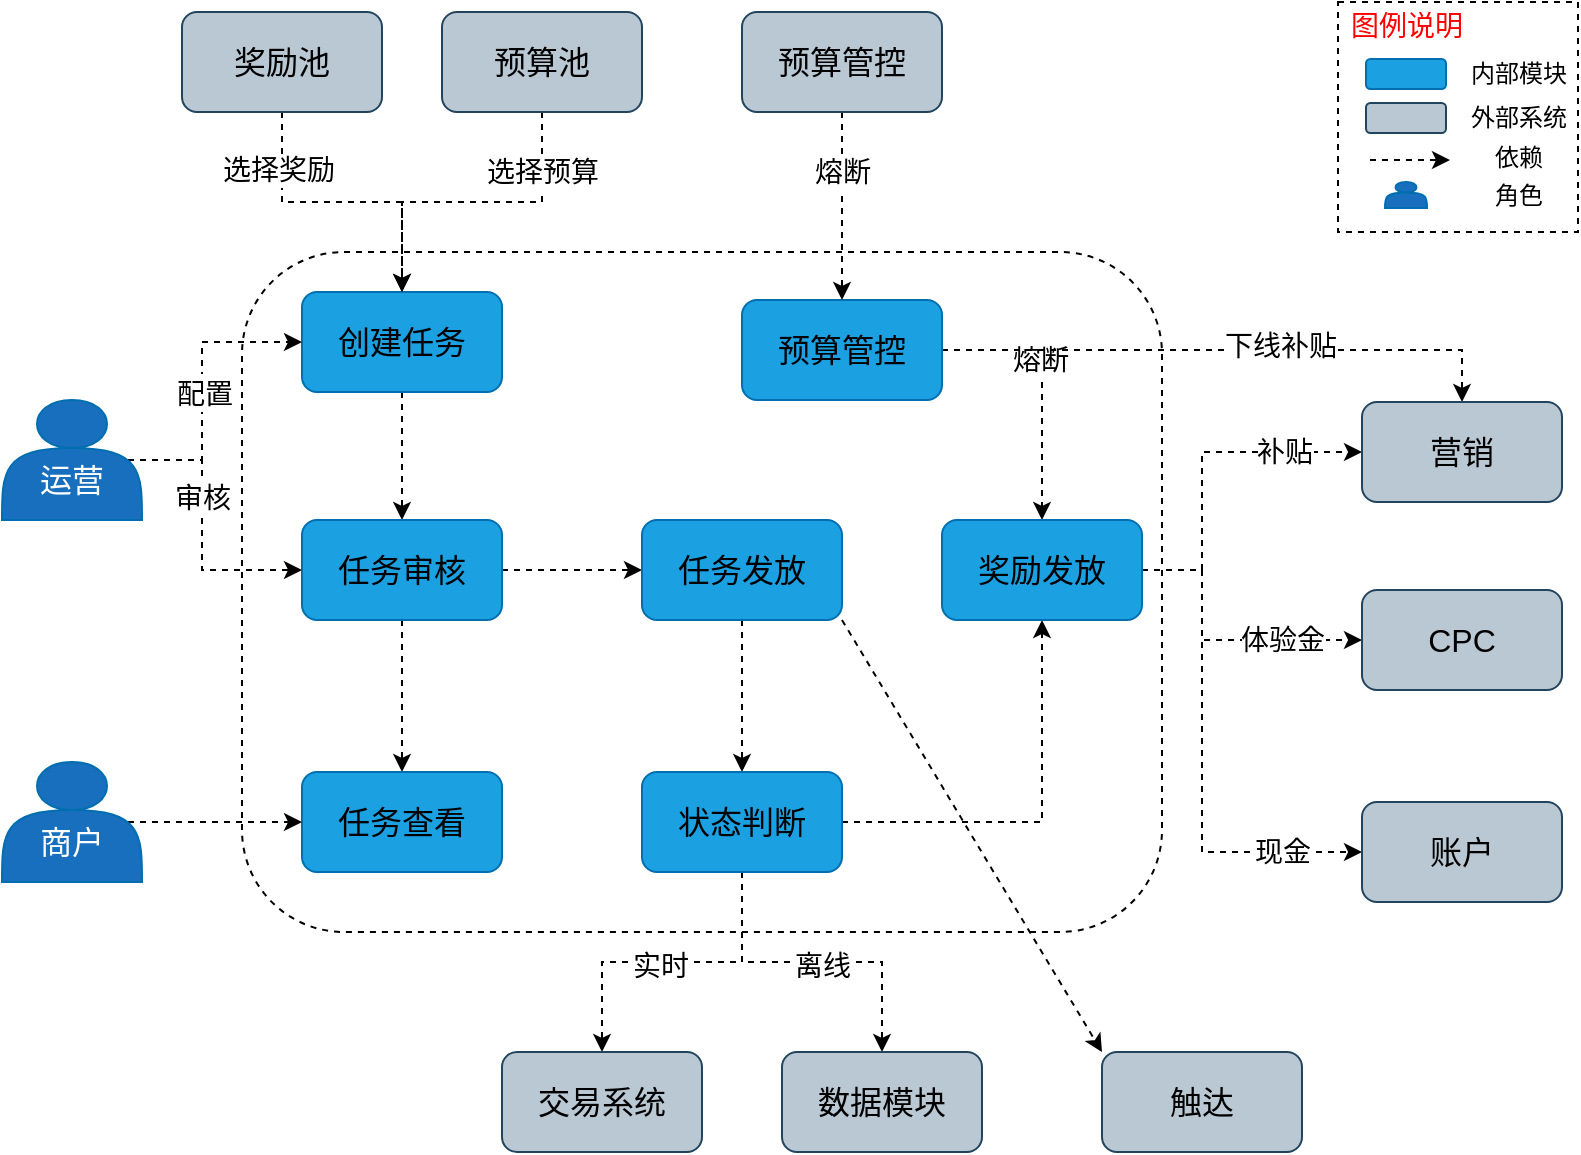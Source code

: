 <mxfile version="12.6.6" type="github">
  <diagram id="x_FaIlI_H5_Zrhrs0Eig" name="业务全景">
    <mxGraphModel dx="519" dy="614" grid="1" gridSize="10" guides="1" tooltips="1" connect="1" arrows="1" fold="1" page="1" pageScale="1" pageWidth="827" pageHeight="1169" math="0" shadow="0">
      <root>
        <mxCell id="0"/>
        <mxCell id="1" parent="0"/>
        <mxCell id="Eg2ai3Ubf1dQmXdRh79p-2" value="" style="rounded=1;whiteSpace=wrap;html=1;dashed=1;" vertex="1" parent="1">
          <mxGeometry x="130" y="130" width="460" height="340" as="geometry"/>
        </mxCell>
        <mxCell id="Eg2ai3Ubf1dQmXdRh79p-6" style="edgeStyle=orthogonalEdgeStyle;rounded=0;orthogonalLoop=1;jettySize=auto;html=1;exitX=0.5;exitY=1;exitDx=0;exitDy=0;fontSize=16;fontColor=#000000;dashed=1;" edge="1" parent="1" source="Eg2ai3Ubf1dQmXdRh79p-3" target="Eg2ai3Ubf1dQmXdRh79p-4">
          <mxGeometry relative="1" as="geometry"/>
        </mxCell>
        <mxCell id="Eg2ai3Ubf1dQmXdRh79p-3" value="创建任务" style="rounded=1;whiteSpace=wrap;html=1;fillColor=#1ba1e2;strokeColor=#006EAF;fontColor=#000000;fontSize=16;" vertex="1" parent="1">
          <mxGeometry x="160" y="150" width="100" height="50" as="geometry"/>
        </mxCell>
        <mxCell id="Eg2ai3Ubf1dQmXdRh79p-7" style="edgeStyle=orthogonalEdgeStyle;rounded=0;orthogonalLoop=1;jettySize=auto;html=1;exitX=0.5;exitY=1;exitDx=0;exitDy=0;dashed=1;fontSize=16;fontColor=#000000;" edge="1" parent="1" source="Eg2ai3Ubf1dQmXdRh79p-4" target="Eg2ai3Ubf1dQmXdRh79p-5">
          <mxGeometry relative="1" as="geometry"/>
        </mxCell>
        <mxCell id="Eg2ai3Ubf1dQmXdRh79p-22" style="edgeStyle=none;rounded=0;orthogonalLoop=1;jettySize=auto;html=1;exitX=1;exitY=0.5;exitDx=0;exitDy=0;dashed=1;fontSize=14;fontColor=#000000;" edge="1" parent="1" source="Eg2ai3Ubf1dQmXdRh79p-4" target="Eg2ai3Ubf1dQmXdRh79p-17">
          <mxGeometry relative="1" as="geometry"/>
        </mxCell>
        <mxCell id="Eg2ai3Ubf1dQmXdRh79p-4" value="任务审核" style="rounded=1;whiteSpace=wrap;html=1;fillColor=#1ba1e2;strokeColor=#006EAF;fontColor=#000000;fontSize=16;" vertex="1" parent="1">
          <mxGeometry x="160" y="264" width="100" height="50" as="geometry"/>
        </mxCell>
        <mxCell id="Eg2ai3Ubf1dQmXdRh79p-5" value="任务查看" style="rounded=1;whiteSpace=wrap;html=1;fillColor=#1ba1e2;strokeColor=#006EAF;fontColor=#000000;fontSize=16;" vertex="1" parent="1">
          <mxGeometry x="160" y="390" width="100" height="50" as="geometry"/>
        </mxCell>
        <mxCell id="Eg2ai3Ubf1dQmXdRh79p-13" style="rounded=0;orthogonalLoop=1;jettySize=auto;html=1;exitX=0.9;exitY=0.5;exitDx=0;exitDy=0;exitPerimeter=0;entryX=0;entryY=0.5;entryDx=0;entryDy=0;dashed=1;fontSize=16;fontColor=#000000;edgeStyle=orthogonalEdgeStyle;" edge="1" parent="1" source="Eg2ai3Ubf1dQmXdRh79p-8" target="Eg2ai3Ubf1dQmXdRh79p-3">
          <mxGeometry relative="1" as="geometry">
            <Array as="points">
              <mxPoint x="110" y="234"/>
              <mxPoint x="110" y="175"/>
            </Array>
          </mxGeometry>
        </mxCell>
        <mxCell id="Eg2ai3Ubf1dQmXdRh79p-15" value="&lt;font style=&quot;font-size: 14px&quot;&gt;配置&lt;/font&gt;" style="text;html=1;align=center;verticalAlign=middle;resizable=0;points=[];labelBackgroundColor=#ffffff;fontSize=16;fontColor=#000000;" vertex="1" connectable="0" parent="Eg2ai3Ubf1dQmXdRh79p-13">
          <mxGeometry x="-0.024" y="-1" relative="1" as="geometry">
            <mxPoint as="offset"/>
          </mxGeometry>
        </mxCell>
        <mxCell id="Eg2ai3Ubf1dQmXdRh79p-14" style="edgeStyle=orthogonalEdgeStyle;rounded=0;orthogonalLoop=1;jettySize=auto;html=1;exitX=0.9;exitY=0.5;exitDx=0;exitDy=0;exitPerimeter=0;entryX=0;entryY=0.5;entryDx=0;entryDy=0;dashed=1;fontSize=16;fontColor=#000000;" edge="1" parent="1" source="Eg2ai3Ubf1dQmXdRh79p-8" target="Eg2ai3Ubf1dQmXdRh79p-4">
          <mxGeometry relative="1" as="geometry">
            <Array as="points">
              <mxPoint x="110" y="234"/>
              <mxPoint x="110" y="289"/>
            </Array>
          </mxGeometry>
        </mxCell>
        <mxCell id="Eg2ai3Ubf1dQmXdRh79p-16" value="审核" style="text;html=1;align=center;verticalAlign=middle;resizable=0;points=[];labelBackgroundColor=#ffffff;fontSize=14;fontColor=#000000;" vertex="1" connectable="0" parent="Eg2ai3Ubf1dQmXdRh79p-14">
          <mxGeometry x="-0.21" y="-1" relative="1" as="geometry">
            <mxPoint x="1" as="offset"/>
          </mxGeometry>
        </mxCell>
        <mxCell id="Eg2ai3Ubf1dQmXdRh79p-8" value="&lt;br&gt;运营" style="shape=actor;whiteSpace=wrap;html=1;fillColor=#176FBD;fontSize=16;fontColor=#ffffff;strokeColor=#006EAF;" vertex="1" parent="1">
          <mxGeometry x="10" y="204" width="70" height="60" as="geometry"/>
        </mxCell>
        <mxCell id="Eg2ai3Ubf1dQmXdRh79p-12" style="edgeStyle=orthogonalEdgeStyle;rounded=0;orthogonalLoop=1;jettySize=auto;html=1;exitX=0.9;exitY=0.5;exitDx=0;exitDy=0;exitPerimeter=0;dashed=1;fontSize=16;fontColor=#000000;" edge="1" parent="1" source="Eg2ai3Ubf1dQmXdRh79p-11" target="Eg2ai3Ubf1dQmXdRh79p-5">
          <mxGeometry relative="1" as="geometry"/>
        </mxCell>
        <mxCell id="Eg2ai3Ubf1dQmXdRh79p-11" value="&lt;br&gt;商户" style="shape=actor;whiteSpace=wrap;html=1;fillColor=#176FBD;fontSize=16;fontColor=#ffffff;strokeColor=#006EAF;" vertex="1" parent="1">
          <mxGeometry x="10" y="385" width="70" height="60" as="geometry"/>
        </mxCell>
        <mxCell id="Eg2ai3Ubf1dQmXdRh79p-25" style="edgeStyle=none;rounded=0;orthogonalLoop=1;jettySize=auto;html=1;exitX=0.5;exitY=1;exitDx=0;exitDy=0;dashed=1;fontSize=14;fontColor=#000000;" edge="1" parent="1" source="Eg2ai3Ubf1dQmXdRh79p-17" target="Eg2ai3Ubf1dQmXdRh79p-24">
          <mxGeometry relative="1" as="geometry"/>
        </mxCell>
        <mxCell id="Eg2ai3Ubf1dQmXdRh79p-67" style="rounded=0;orthogonalLoop=1;jettySize=auto;html=1;exitX=1;exitY=1;exitDx=0;exitDy=0;entryX=0;entryY=0;entryDx=0;entryDy=0;dashed=1;fontSize=12;fontColor=#000000;" edge="1" parent="1" source="Eg2ai3Ubf1dQmXdRh79p-17" target="Eg2ai3Ubf1dQmXdRh79p-66">
          <mxGeometry relative="1" as="geometry"/>
        </mxCell>
        <mxCell id="Eg2ai3Ubf1dQmXdRh79p-17" value="任务发放" style="rounded=1;whiteSpace=wrap;html=1;fillColor=#1ba1e2;strokeColor=#006EAF;fontColor=#000000;fontSize=16;" vertex="1" parent="1">
          <mxGeometry x="330" y="264" width="100" height="50" as="geometry"/>
        </mxCell>
        <mxCell id="Eg2ai3Ubf1dQmXdRh79p-47" style="edgeStyle=orthogonalEdgeStyle;rounded=0;orthogonalLoop=1;jettySize=auto;html=1;exitX=0.5;exitY=1;exitDx=0;exitDy=0;entryX=0.5;entryY=0;entryDx=0;entryDy=0;dashed=1;fontSize=14;fontColor=#000000;" edge="1" parent="1" source="Eg2ai3Ubf1dQmXdRh79p-18" target="Eg2ai3Ubf1dQmXdRh79p-3">
          <mxGeometry relative="1" as="geometry"/>
        </mxCell>
        <mxCell id="Eg2ai3Ubf1dQmXdRh79p-49" value="选择预算" style="text;html=1;align=center;verticalAlign=middle;resizable=0;points=[];labelBackgroundColor=#ffffff;fontSize=14;fontColor=#000000;" vertex="1" connectable="0" parent="Eg2ai3Ubf1dQmXdRh79p-47">
          <mxGeometry x="-0.738" relative="1" as="geometry">
            <mxPoint y="9" as="offset"/>
          </mxGeometry>
        </mxCell>
        <mxCell id="Eg2ai3Ubf1dQmXdRh79p-18" value="预算池" style="rounded=1;whiteSpace=wrap;html=1;fillColor=#bac8d3;strokeColor=#23445d;fontSize=16;" vertex="1" parent="1">
          <mxGeometry x="230" y="10" width="100" height="50" as="geometry"/>
        </mxCell>
        <mxCell id="Eg2ai3Ubf1dQmXdRh79p-21" style="edgeStyle=orthogonalEdgeStyle;rounded=0;orthogonalLoop=1;jettySize=auto;html=1;exitX=0.5;exitY=1;exitDx=0;exitDy=0;entryX=0.5;entryY=0;entryDx=0;entryDy=0;dashed=1;fontSize=14;fontColor=#000000;" edge="1" parent="1" source="Eg2ai3Ubf1dQmXdRh79p-19" target="Eg2ai3Ubf1dQmXdRh79p-3">
          <mxGeometry relative="1" as="geometry"/>
        </mxCell>
        <mxCell id="Eg2ai3Ubf1dQmXdRh79p-48" value="选择奖励" style="text;html=1;align=center;verticalAlign=middle;resizable=0;points=[];labelBackgroundColor=#ffffff;fontSize=14;fontColor=#000000;" vertex="1" connectable="0" parent="Eg2ai3Ubf1dQmXdRh79p-21">
          <mxGeometry x="-0.613" y="-2" relative="1" as="geometry">
            <mxPoint as="offset"/>
          </mxGeometry>
        </mxCell>
        <mxCell id="Eg2ai3Ubf1dQmXdRh79p-19" value="奖励池" style="rounded=1;whiteSpace=wrap;html=1;fillColor=#bac8d3;strokeColor=#23445d;fontSize=16;" vertex="1" parent="1">
          <mxGeometry x="100" y="10" width="100" height="50" as="geometry"/>
        </mxCell>
        <mxCell id="Eg2ai3Ubf1dQmXdRh79p-29" style="edgeStyle=orthogonalEdgeStyle;rounded=0;orthogonalLoop=1;jettySize=auto;html=1;exitX=1;exitY=0.5;exitDx=0;exitDy=0;dashed=1;fontSize=14;fontColor=#000000;" edge="1" parent="1" source="Eg2ai3Ubf1dQmXdRh79p-23" target="Eg2ai3Ubf1dQmXdRh79p-27">
          <mxGeometry relative="1" as="geometry"/>
        </mxCell>
        <mxCell id="Eg2ai3Ubf1dQmXdRh79p-46" value="熔断" style="text;html=1;align=center;verticalAlign=middle;resizable=0;points=[];labelBackgroundColor=#ffffff;fontSize=14;fontColor=#000000;" vertex="1" connectable="0" parent="Eg2ai3Ubf1dQmXdRh79p-29">
          <mxGeometry x="-0.189" y="-1" relative="1" as="geometry">
            <mxPoint as="offset"/>
          </mxGeometry>
        </mxCell>
        <mxCell id="Eg2ai3Ubf1dQmXdRh79p-53" style="edgeStyle=orthogonalEdgeStyle;rounded=0;orthogonalLoop=1;jettySize=auto;html=1;exitX=1;exitY=0.5;exitDx=0;exitDy=0;entryX=0.5;entryY=0;entryDx=0;entryDy=0;dashed=1;fontSize=14;fontColor=#000000;" edge="1" parent="1" source="Eg2ai3Ubf1dQmXdRh79p-23" target="Eg2ai3Ubf1dQmXdRh79p-50">
          <mxGeometry relative="1" as="geometry"/>
        </mxCell>
        <mxCell id="Eg2ai3Ubf1dQmXdRh79p-54" value="下线补贴" style="text;html=1;align=center;verticalAlign=middle;resizable=0;points=[];labelBackgroundColor=#ffffff;fontSize=14;fontColor=#000000;" vertex="1" connectable="0" parent="Eg2ai3Ubf1dQmXdRh79p-53">
          <mxGeometry x="0.178" y="2" relative="1" as="geometry">
            <mxPoint as="offset"/>
          </mxGeometry>
        </mxCell>
        <mxCell id="Eg2ai3Ubf1dQmXdRh79p-23" value="预算管控" style="rounded=1;whiteSpace=wrap;html=1;fillColor=#1ba1e2;strokeColor=#006EAF;fontColor=#000000;fontSize=16;" vertex="1" parent="1">
          <mxGeometry x="380" y="154" width="100" height="50" as="geometry"/>
        </mxCell>
        <mxCell id="Eg2ai3Ubf1dQmXdRh79p-28" style="edgeStyle=orthogonalEdgeStyle;rounded=0;orthogonalLoop=1;jettySize=auto;html=1;exitX=1;exitY=0.5;exitDx=0;exitDy=0;entryX=0.5;entryY=1;entryDx=0;entryDy=0;dashed=1;fontSize=14;fontColor=#000000;" edge="1" parent="1" source="Eg2ai3Ubf1dQmXdRh79p-24" target="Eg2ai3Ubf1dQmXdRh79p-27">
          <mxGeometry relative="1" as="geometry"/>
        </mxCell>
        <mxCell id="Eg2ai3Ubf1dQmXdRh79p-34" style="edgeStyle=orthogonalEdgeStyle;rounded=0;orthogonalLoop=1;jettySize=auto;html=1;exitX=0.5;exitY=1;exitDx=0;exitDy=0;dashed=1;fontSize=14;fontColor=#000000;" edge="1" parent="1" source="Eg2ai3Ubf1dQmXdRh79p-24" target="Eg2ai3Ubf1dQmXdRh79p-32">
          <mxGeometry relative="1" as="geometry"/>
        </mxCell>
        <mxCell id="Eg2ai3Ubf1dQmXdRh79p-43" value="实时" style="text;html=1;align=center;verticalAlign=middle;resizable=0;points=[];labelBackgroundColor=#ffffff;fontSize=14;fontColor=#000000;" vertex="1" connectable="0" parent="Eg2ai3Ubf1dQmXdRh79p-34">
          <mxGeometry x="0.075" y="2" relative="1" as="geometry">
            <mxPoint as="offset"/>
          </mxGeometry>
        </mxCell>
        <mxCell id="Eg2ai3Ubf1dQmXdRh79p-42" style="edgeStyle=orthogonalEdgeStyle;rounded=0;orthogonalLoop=1;jettySize=auto;html=1;exitX=0.5;exitY=1;exitDx=0;exitDy=0;dashed=1;fontSize=14;fontColor=#000000;" edge="1" parent="1" source="Eg2ai3Ubf1dQmXdRh79p-24" target="Eg2ai3Ubf1dQmXdRh79p-33">
          <mxGeometry relative="1" as="geometry"/>
        </mxCell>
        <mxCell id="Eg2ai3Ubf1dQmXdRh79p-44" value="离线" style="text;html=1;align=center;verticalAlign=middle;resizable=0;points=[];labelBackgroundColor=#ffffff;fontSize=14;fontColor=#000000;" vertex="1" connectable="0" parent="Eg2ai3Ubf1dQmXdRh79p-42">
          <mxGeometry x="0.525" y="1" relative="1" as="geometry">
            <mxPoint x="-31" y="-5" as="offset"/>
          </mxGeometry>
        </mxCell>
        <mxCell id="Eg2ai3Ubf1dQmXdRh79p-24" value="状态判断" style="rounded=1;whiteSpace=wrap;html=1;fillColor=#1ba1e2;strokeColor=#006EAF;fontColor=#000000;fontSize=16;" vertex="1" parent="1">
          <mxGeometry x="330" y="390" width="100" height="50" as="geometry"/>
        </mxCell>
        <mxCell id="Eg2ai3Ubf1dQmXdRh79p-38" style="edgeStyle=orthogonalEdgeStyle;rounded=0;orthogonalLoop=1;jettySize=auto;html=1;exitX=1;exitY=0.5;exitDx=0;exitDy=0;entryX=0;entryY=0.5;entryDx=0;entryDy=0;dashed=1;fontSize=14;fontColor=#000000;" edge="1" parent="1" target="Eg2ai3Ubf1dQmXdRh79p-36">
          <mxGeometry relative="1" as="geometry">
            <mxPoint x="580" y="289" as="sourcePoint"/>
            <Array as="points">
              <mxPoint x="610" y="289"/>
              <mxPoint x="610" y="324"/>
            </Array>
          </mxGeometry>
        </mxCell>
        <mxCell id="Eg2ai3Ubf1dQmXdRh79p-40" value="体验金" style="text;html=1;align=center;verticalAlign=middle;resizable=0;points=[];labelBackgroundColor=#ffffff;fontSize=14;fontColor=#000000;" vertex="1" connectable="0" parent="Eg2ai3Ubf1dQmXdRh79p-38">
          <mxGeometry x="0.141" relative="1" as="geometry">
            <mxPoint x="22" as="offset"/>
          </mxGeometry>
        </mxCell>
        <mxCell id="Eg2ai3Ubf1dQmXdRh79p-39" style="edgeStyle=orthogonalEdgeStyle;rounded=0;orthogonalLoop=1;jettySize=auto;html=1;exitX=1;exitY=0.5;exitDx=0;exitDy=0;entryX=0;entryY=0.5;entryDx=0;entryDy=0;dashed=1;fontSize=14;fontColor=#000000;" edge="1" parent="1" target="Eg2ai3Ubf1dQmXdRh79p-37">
          <mxGeometry relative="1" as="geometry">
            <mxPoint x="580" y="289" as="sourcePoint"/>
            <Array as="points">
              <mxPoint x="610" y="289"/>
              <mxPoint x="610" y="430"/>
            </Array>
          </mxGeometry>
        </mxCell>
        <mxCell id="Eg2ai3Ubf1dQmXdRh79p-41" value="现金" style="text;html=1;align=center;verticalAlign=middle;resizable=0;points=[];labelBackgroundColor=#ffffff;fontSize=14;fontColor=#000000;" vertex="1" connectable="0" parent="Eg2ai3Ubf1dQmXdRh79p-39">
          <mxGeometry x="0.305" y="1" relative="1" as="geometry">
            <mxPoint x="39" y="7" as="offset"/>
          </mxGeometry>
        </mxCell>
        <mxCell id="Eg2ai3Ubf1dQmXdRh79p-51" style="edgeStyle=orthogonalEdgeStyle;rounded=0;orthogonalLoop=1;jettySize=auto;html=1;exitX=1;exitY=0.5;exitDx=0;exitDy=0;entryX=0;entryY=0.5;entryDx=0;entryDy=0;dashed=1;fontSize=14;fontColor=#000000;" edge="1" parent="1" target="Eg2ai3Ubf1dQmXdRh79p-50">
          <mxGeometry relative="1" as="geometry">
            <mxPoint x="580" y="289" as="sourcePoint"/>
            <Array as="points">
              <mxPoint x="610" y="289"/>
              <mxPoint x="610" y="230"/>
            </Array>
          </mxGeometry>
        </mxCell>
        <mxCell id="Eg2ai3Ubf1dQmXdRh79p-52" value="补贴" style="text;html=1;align=center;verticalAlign=middle;resizable=0;points=[];labelBackgroundColor=#ffffff;fontSize=14;fontColor=#000000;" vertex="1" connectable="0" parent="Eg2ai3Ubf1dQmXdRh79p-51">
          <mxGeometry x="0.696" y="-1" relative="1" as="geometry">
            <mxPoint x="-14" y="-1" as="offset"/>
          </mxGeometry>
        </mxCell>
        <mxCell id="Eg2ai3Ubf1dQmXdRh79p-27" value="奖励发放" style="rounded=1;whiteSpace=wrap;html=1;fillColor=#1ba1e2;strokeColor=#006EAF;fontColor=#000000;fontSize=16;" vertex="1" parent="1">
          <mxGeometry x="480" y="264" width="100" height="50" as="geometry"/>
        </mxCell>
        <mxCell id="Eg2ai3Ubf1dQmXdRh79p-31" style="edgeStyle=orthogonalEdgeStyle;rounded=0;orthogonalLoop=1;jettySize=auto;html=1;exitX=0.5;exitY=1;exitDx=0;exitDy=0;dashed=1;fontSize=14;fontColor=#000000;" edge="1" parent="1" source="Eg2ai3Ubf1dQmXdRh79p-30" target="Eg2ai3Ubf1dQmXdRh79p-23">
          <mxGeometry relative="1" as="geometry"/>
        </mxCell>
        <mxCell id="Eg2ai3Ubf1dQmXdRh79p-45" value="熔断" style="text;html=1;align=center;verticalAlign=middle;resizable=0;points=[];labelBackgroundColor=#ffffff;fontSize=14;fontColor=#000000;" vertex="1" connectable="0" parent="Eg2ai3Ubf1dQmXdRh79p-31">
          <mxGeometry x="-0.641" y="1" relative="1" as="geometry">
            <mxPoint x="-1" y="13" as="offset"/>
          </mxGeometry>
        </mxCell>
        <mxCell id="Eg2ai3Ubf1dQmXdRh79p-30" value="预算管控" style="rounded=1;whiteSpace=wrap;html=1;fillColor=#bac8d3;strokeColor=#23445d;fontSize=16;" vertex="1" parent="1">
          <mxGeometry x="380" y="10" width="100" height="50" as="geometry"/>
        </mxCell>
        <mxCell id="Eg2ai3Ubf1dQmXdRh79p-32" value="交易系统" style="rounded=1;whiteSpace=wrap;html=1;fillColor=#bac8d3;strokeColor=#23445d;fontSize=16;" vertex="1" parent="1">
          <mxGeometry x="260" y="530" width="100" height="50" as="geometry"/>
        </mxCell>
        <mxCell id="Eg2ai3Ubf1dQmXdRh79p-33" value="数据模块" style="rounded=1;whiteSpace=wrap;html=1;fillColor=#bac8d3;strokeColor=#23445d;fontSize=16;" vertex="1" parent="1">
          <mxGeometry x="400" y="530" width="100" height="50" as="geometry"/>
        </mxCell>
        <mxCell id="Eg2ai3Ubf1dQmXdRh79p-36" value="CPC" style="rounded=1;whiteSpace=wrap;html=1;fillColor=#bac8d3;strokeColor=#23445d;fontSize=16;" vertex="1" parent="1">
          <mxGeometry x="690" y="299" width="100" height="50" as="geometry"/>
        </mxCell>
        <mxCell id="Eg2ai3Ubf1dQmXdRh79p-37" value="账户" style="rounded=1;whiteSpace=wrap;html=1;fillColor=#bac8d3;strokeColor=#23445d;fontSize=16;" vertex="1" parent="1">
          <mxGeometry x="690" y="405" width="100" height="50" as="geometry"/>
        </mxCell>
        <mxCell id="Eg2ai3Ubf1dQmXdRh79p-50" value="营销" style="rounded=1;whiteSpace=wrap;html=1;fillColor=#bac8d3;strokeColor=#23445d;fontSize=16;" vertex="1" parent="1">
          <mxGeometry x="690" y="205" width="100" height="50" as="geometry"/>
        </mxCell>
        <mxCell id="Eg2ai3Ubf1dQmXdRh79p-55" value="" style="rounded=0;whiteSpace=wrap;html=1;fillColor=none;fontSize=14;fontColor=#000000;dashed=1;" vertex="1" parent="1">
          <mxGeometry x="678" y="5" width="120" height="115" as="geometry"/>
        </mxCell>
        <mxCell id="Eg2ai3Ubf1dQmXdRh79p-56" value="图例说明" style="text;html=1;align=center;verticalAlign=middle;resizable=0;points=[];autosize=1;fontSize=14;fontColor=#FF0000;" vertex="1" parent="1">
          <mxGeometry x="677" y="7" width="70" height="20" as="geometry"/>
        </mxCell>
        <mxCell id="Eg2ai3Ubf1dQmXdRh79p-57" value="" style="rounded=1;whiteSpace=wrap;html=1;fillColor=#1ba1e2;strokeColor=#006EAF;fontColor=#000000;fontSize=16;" vertex="1" parent="1">
          <mxGeometry x="692" y="33.5" width="40" height="15" as="geometry"/>
        </mxCell>
        <mxCell id="Eg2ai3Ubf1dQmXdRh79p-58" value="内部模块" style="text;html=1;align=center;verticalAlign=middle;resizable=0;points=[];autosize=1;fontSize=12;fontColor=#000000;" vertex="1" parent="1">
          <mxGeometry x="738" y="31" width="60" height="20" as="geometry"/>
        </mxCell>
        <mxCell id="Eg2ai3Ubf1dQmXdRh79p-60" value="" style="rounded=1;whiteSpace=wrap;html=1;fillColor=#bac8d3;strokeColor=#23445d;fontSize=16;" vertex="1" parent="1">
          <mxGeometry x="692" y="55.5" width="40" height="15" as="geometry"/>
        </mxCell>
        <mxCell id="Eg2ai3Ubf1dQmXdRh79p-61" value="外部系统" style="text;html=1;align=center;verticalAlign=middle;resizable=0;points=[];autosize=1;fontSize=12;fontColor=#000000;" vertex="1" parent="1">
          <mxGeometry x="738" y="53" width="60" height="20" as="geometry"/>
        </mxCell>
        <mxCell id="Eg2ai3Ubf1dQmXdRh79p-62" value="" style="endArrow=classic;html=1;dashed=1;fontSize=12;fontColor=#000000;" edge="1" parent="1">
          <mxGeometry width="50" height="50" relative="1" as="geometry">
            <mxPoint x="694" y="84" as="sourcePoint"/>
            <mxPoint x="734" y="84" as="targetPoint"/>
          </mxGeometry>
        </mxCell>
        <mxCell id="Eg2ai3Ubf1dQmXdRh79p-63" value="依赖" style="text;html=1;align=center;verticalAlign=middle;resizable=0;points=[];autosize=1;fontSize=12;fontColor=#000000;" vertex="1" parent="1">
          <mxGeometry x="748" y="73" width="40" height="20" as="geometry"/>
        </mxCell>
        <mxCell id="Eg2ai3Ubf1dQmXdRh79p-64" value="" style="shape=actor;whiteSpace=wrap;html=1;fillColor=#176FBD;fontSize=16;fontColor=#ffffff;strokeColor=#006EAF;" vertex="1" parent="1">
          <mxGeometry x="701.5" y="95" width="21" height="13" as="geometry"/>
        </mxCell>
        <mxCell id="Eg2ai3Ubf1dQmXdRh79p-65" value="角色" style="text;html=1;align=center;verticalAlign=middle;resizable=0;points=[];autosize=1;fontSize=12;fontColor=#000000;" vertex="1" parent="1">
          <mxGeometry x="748" y="91.5" width="40" height="20" as="geometry"/>
        </mxCell>
        <mxCell id="Eg2ai3Ubf1dQmXdRh79p-66" value="触达" style="rounded=1;whiteSpace=wrap;html=1;fillColor=#bac8d3;strokeColor=#23445d;fontSize=16;" vertex="1" parent="1">
          <mxGeometry x="560" y="530" width="100" height="50" as="geometry"/>
        </mxCell>
      </root>
    </mxGraphModel>
  </diagram>
</mxfile>
